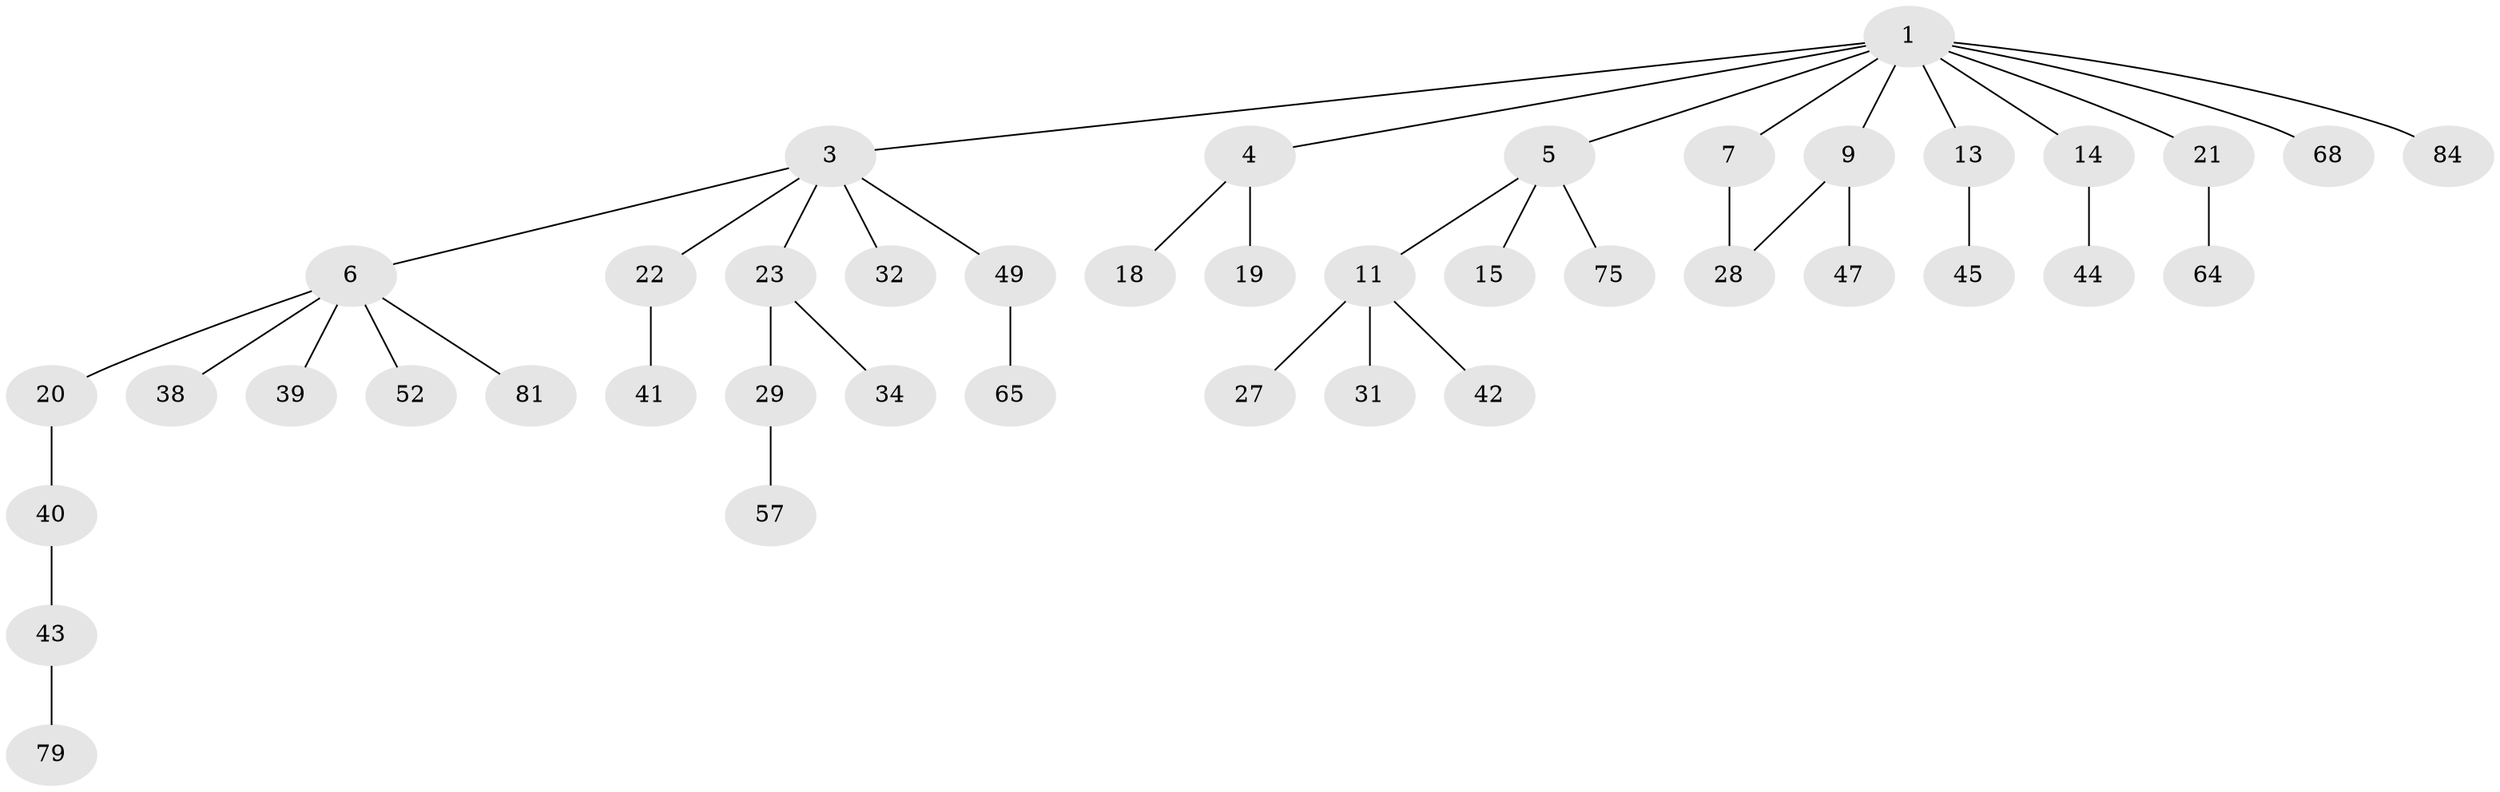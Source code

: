// original degree distribution, {6: 0.047058823529411764, 4: 0.03529411764705882, 5: 0.03529411764705882, 2: 0.2823529411764706, 3: 0.12941176470588237, 1: 0.47058823529411764}
// Generated by graph-tools (version 1.1) at 2025/16/03/04/25 18:16:53]
// undirected, 42 vertices, 42 edges
graph export_dot {
graph [start="1"]
  node [color=gray90,style=filled];
  1 [super="+2"];
  3;
  4 [super="+54+46+71"];
  5;
  6 [super="+10+17+8+56"];
  7;
  9 [super="+83+63+12+53"];
  11 [super="+16+37"];
  13 [super="+24+55"];
  14 [super="+30"];
  15 [super="+50"];
  18;
  19;
  20 [super="+25"];
  21;
  22;
  23 [super="+26+60"];
  27;
  28;
  29;
  31;
  32 [super="+85"];
  34;
  38 [super="+69"];
  39 [super="+48"];
  40 [super="+58"];
  41;
  42;
  43;
  44;
  45 [super="+62"];
  47;
  49;
  52 [super="+70+73"];
  57 [super="+67"];
  64;
  65;
  68;
  75;
  79;
  81;
  84;
  1 -- 4;
  1 -- 5;
  1 -- 13;
  1 -- 14;
  1 -- 68;
  1 -- 3;
  1 -- 84;
  1 -- 21;
  1 -- 7;
  1 -- 9;
  3 -- 6;
  3 -- 22;
  3 -- 23;
  3 -- 32;
  3 -- 49;
  4 -- 18;
  4 -- 19;
  5 -- 11;
  5 -- 15;
  5 -- 75;
  6 -- 38;
  6 -- 20;
  6 -- 81;
  6 -- 52;
  6 -- 39;
  7 -- 28;
  9 -- 28;
  9 -- 47;
  11 -- 27;
  11 -- 31;
  11 -- 42;
  13 -- 45;
  14 -- 44;
  20 -- 40;
  21 -- 64;
  22 -- 41;
  23 -- 34;
  23 -- 29;
  29 -- 57;
  40 -- 43;
  43 -- 79;
  49 -- 65;
}

